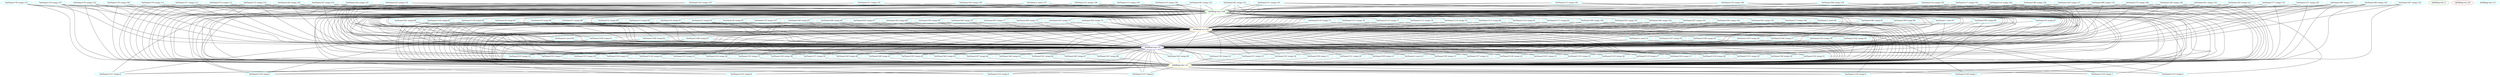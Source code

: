 graph {
"VarName('t129',temp)"[color=cyan,label="VarName('t129',temp).0"]
"VarName('t128',temp)"[color=cyan,label="VarName('t128',temp).1"]
"VarName('t125',temp)"[color=cyan,label="VarName('t125',temp).2"]
"VarName('t124',temp)"[color=cyan,label="VarName('t124',temp).3"]
"VarName('t127',temp)"[color=cyan,label="VarName('t127',temp).4"]
"ASMReg('edi')"[color=forestgreen,label="ASMReg('edi').5"]
"VarName('t121',temp)"[color=cyan,label="VarName('t121',temp).6"]
"VarName('t120',temp)"[color=cyan,label="VarName('t120',temp).7"]
"VarName('t123',temp)"[color=cyan,label="VarName('t123',temp).8"]
"VarName('t122',temp)"[color=cyan,label="VarName('t122',temp).9"]
"ASMReg('edx')"[color=yellow,label="ASMReg('edx').10"]
"VarName('t58',temp)"[color=cyan,label="VarName('t58',temp).11"]
"VarName('t59',temp)"[color=cyan,label="VarName('t59',temp).12"]
"VarName('t56',temp)"[color=cyan,label="VarName('t56',temp).13"]
"VarName('t57',temp)"[color=cyan,label="VarName('t57',temp).14"]
"VarName('t54',temp)"[color=cyan,label="VarName('t54',temp).15"]
"VarName('t55',temp)"[color=cyan,label="VarName('t55',temp).16"]
"VarName('t52',temp)"[color=cyan,label="VarName('t52',temp).17"]
"VarName('t53',temp)"[color=cyan,label="VarName('t53',temp).18"]
"VarName('t50',temp)"[color=cyan,label="VarName('t50',temp).19"]
"VarName('t51',temp)"[color=cyan,label="VarName('t51',temp).20"]
"VarName('a',user)"[color=cyan,label="VarName('a',user).21"]
"VarName('t126',temp)"[color=cyan,label="VarName('t126',temp).22"]
"VarName('t101',temp)"[color=cyan,label="VarName('t101',temp).23"]
"VarName('t134',temp)"[color=cyan,label="VarName('t134',temp).24"]
"VarName('t135',temp)"[color=cyan,label="VarName('t135',temp).25"]
"VarName('t132',temp)"[color=cyan,label="VarName('t132',temp).26"]
"VarName('t133',temp)"[color=cyan,label="VarName('t133',temp).27"]
"VarName('t130',temp)"[color=cyan,label="VarName('t130',temp).28"]
"VarName('t131',temp)"[color=cyan,label="VarName('t131',temp).29"]
"VarName('t38',temp)"[color=cyan,label="VarName('t38',temp).30"]
"VarName('t39',temp)"[color=cyan,label="VarName('t39',temp).31"]
"VarName('t30',temp)"[color=cyan,label="VarName('t30',temp).32"]
"VarName('t31',temp)"[color=cyan,label="VarName('t31',temp).33"]
"VarName('t32',temp)"[color=cyan,label="VarName('t32',temp).34"]
"VarName('t33',temp)"[color=cyan,label="VarName('t33',temp).35"]
"VarName('t34',temp)"[color=cyan,label="VarName('t34',temp).36"]
"VarName('t35',temp)"[color=cyan,label="VarName('t35',temp).37"]
"VarName('t36',temp)"[color=cyan,label="VarName('t36',temp).38"]
"VarName('t37',temp)"[color=cyan,label="VarName('t37',temp).39"]
"VarName('t49',temp)"[color=cyan,label="VarName('t49',temp).40"]
"VarName('t48',temp)"[color=cyan,label="VarName('t48',temp).41"]
"VarName('t45',temp)"[color=cyan,label="VarName('t45',temp).42"]
"VarName('t44',temp)"[color=cyan,label="VarName('t44',temp).43"]
"VarName('t47',temp)"[color=cyan,label="VarName('t47',temp).44"]
"VarName('t46',temp)"[color=cyan,label="VarName('t46',temp).45"]
"VarName('t41',temp)"[color=cyan,label="VarName('t41',temp).46"]
"VarName('t40',temp)"[color=cyan,label="VarName('t40',temp).47"]
"VarName('t43',temp)"[color=cyan,label="VarName('t43',temp).48"]
"VarName('t42',temp)"[color=cyan,label="VarName('t42',temp).49"]
"ASMReg('esi')"[color=brown,label="ASMReg('esi').50"]
"ASMReg('ebx')"[color=cyan,label="ASMReg('ebx').51"]
"ASMReg('esp')"[color=blue,label="ASMReg('esp').52"]
"VarName('z',user)"[color=cyan,label="VarName('z',user).53"]
"VarName('t107',temp)"[color=cyan,label="VarName('t107',temp).54"]
"VarName('t106',temp)"[color=cyan,label="VarName('t106',temp).55"]
"VarName('t105',temp)"[color=cyan,label="VarName('t105',temp).56"]
"VarName('t104',temp)"[color=cyan,label="VarName('t104',temp).57"]
"VarName('t103',temp)"[color=cyan,label="VarName('t103',temp).58"]
"VarName('t102',temp)"[color=cyan,label="VarName('t102',temp).59"]
"VarName('b',user)"[color=cyan,label="VarName('b',user).60"]
"VarName('t100',temp)"[color=cyan,label="VarName('t100',temp).61"]
"VarName('t109',temp)"[color=cyan,label="VarName('t109',temp).62"]
"VarName('t108',temp)"[color=cyan,label="VarName('t108',temp).63"]
"ASMReg('ecx')"[color=orange,label="ASMReg('ecx').64"]
"VarName('t69',temp)"[color=cyan,label="VarName('t69',temp).65"]
"VarName('t68',temp)"[color=cyan,label="VarName('t68',temp).66"]
"VarName('t63',temp)"[color=cyan,label="VarName('t63',temp).67"]
"VarName('t62',temp)"[color=cyan,label="VarName('t62',temp).68"]
"VarName('t61',temp)"[color=cyan,label="VarName('t61',temp).69"]
"VarName('t60',temp)"[color=cyan,label="VarName('t60',temp).70"]
"VarName('t67',temp)"[color=cyan,label="VarName('t67',temp).71"]
"VarName('t66',temp)"[color=cyan,label="VarName('t66',temp).72"]
"VarName('t65',temp)"[color=cyan,label="VarName('t65',temp).73"]
"VarName('t64',temp)"[color=cyan,label="VarName('t64',temp).74"]
"VarName('t110',temp)"[color=cyan,label="VarName('t110',temp).75"]
"VarName('t111',temp)"[color=cyan,label="VarName('t111',temp).76"]
"VarName('t112',temp)"[color=cyan,label="VarName('t112',temp).77"]
"VarName('t113',temp)"[color=cyan,label="VarName('t113',temp).78"]
"VarName('t114',temp)"[color=cyan,label="VarName('t114',temp).79"]
"VarName('t115',temp)"[color=cyan,label="VarName('t115',temp).80"]
"VarName('t116',temp)"[color=cyan,label="VarName('t116',temp).81"]
"VarName('t117',temp)"[color=cyan,label="VarName('t117',temp).82"]
"VarName('t118',temp)"[color=cyan,label="VarName('t118',temp).83"]
"VarName('t119',temp)"[color=cyan,label="VarName('t119',temp).84"]
"VarName('t8',temp)"[color=cyan,label="VarName('t8',temp).85"]
"VarName('t9',temp)"[color=cyan,label="VarName('t9',temp).86"]
"VarName('t0',temp)"[color=cyan,label="VarName('t0',temp).87"]
"VarName('t1',temp)"[color=cyan,label="VarName('t1',temp).88"]
"VarName('t2',temp)"[color=cyan,label="VarName('t2',temp).89"]
"VarName('t3',temp)"[color=cyan,label="VarName('t3',temp).90"]
"VarName('t4',temp)"[color=cyan,label="VarName('t4',temp).91"]
"VarName('t5',temp)"[color=cyan,label="VarName('t5',temp).92"]
"VarName('t6',temp)"[color=cyan,label="VarName('t6',temp).93"]
"VarName('y',user)"[color=cyan,label="VarName('y',user).94"]
"VarName('t98',temp)"[color=cyan,label="VarName('t98',temp).95"]
"VarName('t99',temp)"[color=cyan,label="VarName('t99',temp).96"]
"VarName('c',user)"[color=cyan,label="VarName('c',user).97"]
"VarName('t92',temp)"[color=cyan,label="VarName('t92',temp).98"]
"VarName('t93',temp)"[color=cyan,label="VarName('t93',temp).99"]
"VarName('t90',temp)"[color=cyan,label="VarName('t90',temp).100"]
"VarName('t91',temp)"[color=cyan,label="VarName('t91',temp).101"]
"VarName('t96',temp)"[color=cyan,label="VarName('t96',temp).102"]
"VarName('t97',temp)"[color=cyan,label="VarName('t97',temp).103"]
"VarName('t94',temp)"[color=cyan,label="VarName('t94',temp).104"]
"VarName('t95',temp)"[color=cyan,label="VarName('t95',temp).105"]
"VarName('t7',temp)"[color=cyan,label="VarName('t7',temp).106"]
"VarName('t74',temp)"[color=cyan,label="VarName('t74',temp).107"]
"ASMReg('eax')"[color=green,label="ASMReg('eax').108"]
"VarName('t76',temp)"[color=cyan,label="VarName('t76',temp).109"]
"VarName('t77',temp)"[color=cyan,label="VarName('t77',temp).110"]
"VarName('t70',temp)"[color=cyan,label="VarName('t70',temp).111"]
"VarName('t71',temp)"[color=cyan,label="VarName('t71',temp).112"]
"VarName('t72',temp)"[color=cyan,label="VarName('t72',temp).113"]
"VarName('t73',temp)"[color=cyan,label="VarName('t73',temp).114"]
"VarName('t78',temp)"[color=cyan,label="VarName('t78',temp).115"]
"VarName('t79',temp)"[color=cyan,label="VarName('t79',temp).116"]
"VarName('t89',temp)"[color=cyan,label="VarName('t89',temp).117"]
"VarName('t88',temp)"[color=cyan,label="VarName('t88',temp).118"]
"VarName('t81',temp)"[color=cyan,label="VarName('t81',temp).119"]
"VarName('t80',temp)"[color=cyan,label="VarName('t80',temp).120"]
"VarName('t83',temp)"[color=cyan,label="VarName('t83',temp).121"]
"VarName('t82',temp)"[color=cyan,label="VarName('t82',temp).122"]
"VarName('t85',temp)"[color=cyan,label="VarName('t85',temp).123"]
"VarName('t84',temp)"[color=cyan,label="VarName('t84',temp).124"]
"VarName('t87',temp)"[color=cyan,label="VarName('t87',temp).125"]
"VarName('t86',temp)"[color=cyan,label="VarName('t86',temp).126"]
"VarName('t29',temp)"[color=cyan,label="VarName('t29',temp).127"]
"VarName('t28',temp)"[color=cyan,label="VarName('t28',temp).128"]
"VarName('t27',temp)"[color=cyan,label="VarName('t27',temp).129"]
"VarName('t26',temp)"[color=cyan,label="VarName('t26',temp).130"]
"VarName('t25',temp)"[color=cyan,label="VarName('t25',temp).131"]
"VarName('t24',temp)"[color=cyan,label="VarName('t24',temp).132"]
"VarName('t23',temp)"[color=cyan,label="VarName('t23',temp).133"]
"VarName('t22',temp)"[color=cyan,label="VarName('t22',temp).134"]
"VarName('t21',temp)"[color=cyan,label="VarName('t21',temp).135"]
"VarName('t20',temp)"[color=cyan,label="VarName('t20',temp).136"]
"VarName('x',user)"[color=cyan,label="VarName('x',user).137"]
"VarName('t12',temp)"[color=cyan,label="VarName('t12',temp).138"]
"VarName('t13',temp)"[color=cyan,label="VarName('t13',temp).139"]
"VarName('t10',temp)"[color=cyan,label="VarName('t10',temp).140"]
"VarName('t11',temp)"[color=cyan,label="VarName('t11',temp).141"]
"VarName('t16',temp)"[color=cyan,label="VarName('t16',temp).142"]
"VarName('t17',temp)"[color=cyan,label="VarName('t17',temp).143"]
"VarName('t14',temp)"[color=cyan,label="VarName('t14',temp).144"]
"VarName('t15',temp)"[color=cyan,label="VarName('t15',temp).145"]
"VarName('t18',temp)"[color=cyan,label="VarName('t18',temp).146"]
"VarName('t19',temp)"[color=cyan,label="VarName('t19',temp).147"]
"VarName('t75',temp)"[color=cyan,label="VarName('t75',temp).148"]

"VarName('t13',temp)" -- "ASMReg('esp')"
"VarName('t89',temp)" -- "ASMReg('ecx')"
"VarName('t18',temp)" -- "ASMReg('edx')"
"ASMReg('eax')" -- "VarName('t100',temp)"
"ASMReg('esp')" -- "VarName('t30',temp)"
"ASMReg('ecx')" -- "VarName('t122',temp)"
"ASMReg('ecx')" -- "VarName('t133',temp)"
"VarName('t74',temp)" -- "ASMReg('edx')"
"VarName('t63',temp)" -- "ASMReg('esp')"
"VarName('t78',temp)" -- "ASMReg('edx')"
"VarName('t106',temp)" -- "ASMReg('edx')"
"VarName('t68',temp)" -- "ASMReg('esp')"
"ASMReg('eax')" -- "VarName('t38',temp)"
"ASMReg('eax')" -- "VarName('t65',temp)"
"VarName('c',user)" -- "ASMReg('esp')"
"VarName('t15',temp)" -- "ASMReg('ecx')"
"VarName('t26',temp)" -- "ASMReg('edx')"
"ASMReg('eax')" -- "VarName('t56',temp)"
"VarName('t108',temp)" -- "ASMReg('esp')"
"ASMReg('eax')" -- "VarName('t47',temp)"
"VarName('t132',temp)" -- "ASMReg('edx')"
"VarName('t111',temp)" -- "ASMReg('esp')"
"VarName('z',user)" -- "ASMReg('esp')"
"ASMReg('eax')" -- "VarName('t111',temp)"
"VarName('t46',temp)" -- "ASMReg('edx')"
"VarName('t50',temp)" -- "ASMReg('edx')"
"VarName('t87',temp)" -- "ASMReg('ecx')"
"ASMReg('eax')" -- "VarName('t121',temp)"
"VarName('t54',temp)" -- "ASMReg('edx')"
"VarName('t13',temp)" -- "ASMReg('edx')"
"VarName('t96',temp)" -- "ASMReg('edx')"
"VarName('t115',temp)" -- "ASMReg('esp')"
"ASMReg('eax')" -- "VarName('t130',temp)"
"ASMReg('edx')" -- "VarName('t121',temp)"
"VarName('t99',temp)" -- "ASMReg('ecx')"
"ASMReg('esp')" -- "VarName('t43',temp)"
"ASMReg('ecx')" -- "VarName('t35',temp)"
"ASMReg('ecx')" -- "VarName('t56',temp)"
"VarName('t28',temp)" -- "ASMReg('ecx')"
"VarName('t27',temp)" -- "ASMReg('esp')"
"ASMReg('esp')" -- "VarName('t52',temp)"
"ASMReg('ecx')" -- "VarName('t43',temp)"
"ASMReg('esp')" -- "ASMReg('esp')"
"VarName('t76',temp)" -- "ASMReg('eax')"
"VarName('t27',temp)" -- "ASMReg('edx')"
"VarName('t10',temp)" -- "ASMReg('ecx')"
"VarName('t4',temp)" -- "ASMReg('ecx')"
"VarName('t5',temp)" -- "ASMReg('esp')"
"VarName('t14',temp)" -- "ASMReg('eax')"
"VarName('t63',temp)" -- "ASMReg('ecx')"
"VarName('t14',temp)" -- "ASMReg('ecx')"
"ASMReg('esp')" -- "VarName('t39',temp)"
"VarName('t111',temp)" -- "ASMReg('edx')"
"VarName('t34',temp)" -- "ASMReg('edx')"
"VarName('t17',temp)" -- "ASMReg('esp')"
"ASMReg('ecx')" -- "VarName('t134',temp)"
"VarName('t11',temp)" -- "ASMReg('ecx')"
"ASMReg('eax')" -- "VarName('t99',temp)"
"ASMReg('eax')" -- "VarName('t67',temp)"
"VarName('t97',temp)" -- "ASMReg('ecx')"
"VarName('t74',temp)" -- "ASMReg('ecx')"
"VarName('t71',temp)" -- "ASMReg('eax')"
"VarName('t17',temp)" -- "ASMReg('ecx')"
"VarName('t22',temp)" -- "ASMReg('ecx')"
"ASMReg('eax')" -- "VarName('t36',temp)"
"VarName('t118',temp)" -- "ASMReg('edx')"
"ASMReg('ecx')" -- "VarName('t106',temp)"
"VarName('t112',temp)" -- "ASMReg('esp')"
"VarName('t70',temp)" -- "ASMReg('esp')"
"VarName('t43',temp)" -- "ASMReg('edx')"
"VarName('t74',temp)" -- "ASMReg('esp')"
"VarName('t13',temp)" -- "ASMReg('ecx')"
"VarName('t47',temp)" -- "ASMReg('edx')"
"VarName('t85',temp)" -- "ASMReg('edx')"
"ASMReg('ecx')" -- "VarName('a',user)"
"VarName('t56',temp)" -- "ASMReg('edx')"
"ASMReg('esp')" -- "VarName('t124',temp)"
"VarName('t2',temp)" -- "ASMReg('ecx')"
"ASMReg('eax')" -- "VarName('t128',temp)"
"VarName('t21',temp)" -- "ASMReg('edx')"
"VarName('t82',temp)" -- "ASMReg('eax')"
"ASMReg('esp')" -- "ASMReg('edx')"
"ASMReg('eax')" -- "VarName('t127',temp)"
"VarName('t11',temp)" -- "ASMReg('esp')"
"ASMReg('ecx')" -- "VarName('z',user)"
"ASMReg('ecx')" -- "VarName('t108',temp)"
"ASMReg('eax')" -- "VarName('t0',temp)"
"ASMReg('ecx')" -- "VarName('t32',temp)"
"VarName('t76',temp)" -- "ASMReg('esp')"
"VarName('t25',temp)" -- "ASMReg('esp')"
"VarName('t87',temp)" -- "ASMReg('eax')"
"VarName('t14',temp)" -- "ASMReg('esp')"
"VarName('t28',temp)" -- "ASMReg('edx')"
"ASMReg('eax')" -- "VarName('t117',temp)"
"ASMReg('eax')" -- "VarName('t5',temp)"
"VarName('t96',temp)" -- "ASMReg('esp')"
"ASMReg('esp')" -- "VarName('t31',temp)"
"VarName('t110',temp)" -- "ASMReg('esp')"
"ASMReg('eax')" -- "VarName('t44',temp)"
"VarName('t18',temp)" -- "ASMReg('ecx')"
"VarName('t109',temp)" -- "ASMReg('edx')"
"VarName('t95',temp)" -- "ASMReg('esp')"
"VarName('t81',temp)" -- "ASMReg('eax')"
"ASMReg('esp')" -- "VarName('t33',temp)"
"ASMReg('ecx')" -- "VarName('t123',temp)"
"ASMReg('eax')" -- "VarName('t64',temp)"
"VarName('t98',temp)" -- "ASMReg('edx')"
"ASMReg('ecx')" -- "VarName('t132',temp)"
"VarName('t15',temp)" -- "ASMReg('eax')"
"ASMReg('eax')" -- "VarName('t93',temp)"
"VarName('t100',temp)" -- "ASMReg('edx')"
"VarName('t60',temp)" -- "ASMReg('ecx')"
"VarName('t75',temp)" -- "ASMReg('edx')"
"ASMReg('eax')" -- "VarName('t66',temp)"
"ASMReg('ecx')" -- "VarName('t109',temp)"
"VarName('t9',temp)" -- "ASMReg('ecx')"
"VarName('t45',temp)" -- "ASMReg('edx')"
"ASMReg('eax')" -- "VarName('t49',temp)"
"ASMReg('eax')" -- "VarName('t51',temp)"
"ASMReg('esp')" -- "VarName('a',user)"
"VarName('t20',temp)" -- "ASMReg('esp')"
"ASMReg('eax')" -- "VarName('t48',temp)"
"ASMReg('esp')" -- "VarName('t133',temp)"
"VarName('t133',temp)" -- "ASMReg('edx')"
"VarName('t90',temp)" -- "ASMReg('ecx')"
"VarName('t126',temp)" -- "ASMReg('edx')"
"ASMReg('eax')" -- "VarName('t113',temp)"
"VarName('t15',temp)" -- "ASMReg('edx')"
"VarName('t82',temp)" -- "ASMReg('ecx')"
"ASMReg('eax')" -- "VarName('t133',temp)"
"ASMReg('edx')" -- "VarName('t120',temp)"
"VarName('t97',temp)" -- "ASMReg('edx')"
"ASMReg('esp')" -- "VarName('t44',temp)"
"ASMReg('ecx')" -- "VarName('t34',temp)"
"ASMReg('ecx')" -- "VarName('t55',temp)"
"ASMReg('eax')" -- "VarName('t104',temp)"
"VarName('t8',temp)" -- "ASMReg('edx')"
"ASMReg('ecx')" -- "VarName('t44',temp)"
"VarName('t70',temp)" -- "ASMReg('ecx')"
"VarName('t4',temp)" -- "ASMReg('edx')"
"VarName('t84',temp)" -- "ASMReg('ecx')"
"ASMReg('eax')" -- "VarName('t3',temp)"
"VarName('t114',temp)" -- "ASMReg('esp')"
"VarName('t73',temp)" -- "ASMReg('esp')"
"VarName('t16',temp)" -- "ASMReg('esp')"
"ASMReg('esp')" -- "VarName('t38',temp)"
"VarName('t64',temp)" -- "ASMReg('edx')"
"VarName('t117',temp)" -- "ASMReg('edx')"
"VarName('t90',temp)" -- "ASMReg('esp')"
"ASMReg('esp')" -- "VarName('t35',temp)"
"VarName('t35',temp)" -- "ASMReg('edx')"
"VarName('t92',temp)" -- "ASMReg('ecx')"
"ASMReg('eax')" -- "VarName('t98',temp)"
"VarName('t97',temp)" -- "ASMReg('esp')"
"VarName('t59',temp)" -- "ASMReg('edx')"
"VarName('t113',temp)" -- "ASMReg('ecx')"
"ASMReg('eax')" -- "VarName('t35',temp)"
"ASMReg('eax')" -- "VarName('t60',temp)"
"ASMReg('ecx')" -- "VarName('t107',temp)"
"VarName('t23',temp)" -- "ASMReg('ecx')"
"VarName('t20',temp)" -- "ASMReg('eax')"
"VarName('t119',temp)" -- "ASMReg('edx')"
"VarName('t135',temp)" -- "ASMReg('edx')"
"VarName('t38',temp)" -- "ASMReg('edx')"
"ASMReg('esp')" -- "VarName('t134',temp)"
"ASMReg('esp')" -- "VarName('t101',temp)"
"VarName('t24',temp)" -- "ASMReg('ecx')"
"VarName('t84',temp)" -- "ASMReg('edx')"
"VarName('t86',temp)" -- "ASMReg('ecx')"
"ASMReg('eax')" -- "VarName('t129',temp)"
"VarName('t73',temp)" -- "ASMReg('ecx')"
"VarName('t57',temp)" -- "ASMReg('edx')"
"VarName('t60',temp)" -- "ASMReg('esp')"
"ASMReg('ecx')" -- "VarName('t127',temp)"
"VarName('t23',temp)" -- "ASMReg('eax')"
"ASMReg('eax')" -- "VarName('t124',temp)"
"VarName('t92',temp)" -- "ASMReg('esp')"
"VarName('t75',temp)" -- "ASMReg('esp')"
"VarName('t10',temp)" -- "ASMReg('eax')"
"VarName('b',user)" -- "ASMReg('edx')"
"VarName('t64',temp)" -- "ASMReg('ecx')"
"ASMReg('eax')" -- "VarName('t103',temp)"
"VarName('t91',temp)" -- "ASMReg('esp')"
"ASMReg('ecx')" -- "VarName('t53',temp)"
"ASMReg('eax')" -- "VarName('t116',temp)"
"VarName('t89',temp)" -- "ASMReg('edx')"
"VarName('t8',temp)" -- "ASMReg('ecx')"
"VarName('t1',temp)" -- "ASMReg('esp')"
"VarName('t29',temp)" -- "ASMReg('eax')"
"VarName('t12',temp)" -- "ASMReg('esp')"
"VarName('t62',temp)" -- "ASMReg('edx')"
"VarName('t33',temp)" -- "ASMReg('edx')"
"VarName('t84',temp)" -- "ASMReg('esp')"
"VarName('c',user)" -- "ASMReg('edx')"
"ASMReg('esp')" -- "VarName('t32',temp)"
"ASMReg('ecx')" -- "VarName('t124',temp)"
"VarName('x',user)" -- "ASMReg('esp')"
"VarName('t11',temp)" -- "ASMReg('eax')"
"ASMReg('ecx')" -- "VarName('t131',temp)"
"VarName('t75',temp)" -- "ASMReg('ecx')"
"ASMReg('eax')" -- "VarName('t4',temp)"
"VarName('t83',temp)" -- "ASMReg('esp')"
"ASMReg('eax')" -- "VarName('t92',temp)"
"VarName('t130',temp)" -- "ASMReg('edx')"
"VarName('t29',temp)" -- "ASMReg('esp')"
"VarName('t73',temp)" -- "ASMReg('edx')"
"VarName('t134',temp)" -- "ASMReg('edx')"
"VarName('t112',temp)" -- "ASMReg('ecx')"
"ASMReg('eax')" -- "VarName('t33',temp)"
"VarName('t21',temp)" -- "ASMReg('esp')"
"VarName('t107',temp)" -- "ASMReg('esp')"
"ASMReg('esp')" -- "VarName('t51',temp)"
"VarName('t44',temp)" -- "ASMReg('edx')"
"VarName('t16',temp)" -- "ASMReg('edx')"
"VarName('t82',temp)" -- "ASMReg('edx')"
"VarName('t6',temp)" -- "ASMReg('ecx')"
"VarName('t76',temp)" -- "ASMReg('edx')"
"VarName('t90',temp)" -- "ASMReg('edx')"
"ASMReg('esp')" -- "VarName('t132',temp)"
"VarName('t116',temp)" -- "ASMReg('ecx')"
"ASMReg('eax')" -- "VarName('t102',temp)"
"VarName('t20',temp)" -- "ASMReg('ecx')"
"VarName('t63',temp)" -- "ASMReg('edx')"
"VarName('t82',temp)" -- "ASMReg('esp')"
"ASMReg('eax')" -- "VarName('t132',temp)"
"ASMReg('edx')" -- "VarName('t127',temp)"
"ASMReg('eax')" -- "VarName('t69',temp)"
"VarName('t78',temp)" -- "ASMReg('esp')"
"VarName('t87',temp)" -- "ASMReg('esp')"
"ASMReg('ecx')" -- "VarName('t37',temp)"
"ASMReg('ecx')" -- "VarName('t54',temp)"
"ASMReg('eax')" -- "VarName('t105',temp)"
"VarName('t114',temp)" -- "ASMReg('edx')"
"ASMReg('esp')" -- "VarName('t50',temp)"
"ASMReg('ecx')" -- "VarName('t45',temp)"
"ASMReg('ecx')" -- "VarName('t59',temp)"
"VarName('t110',temp)" -- "ASMReg('ecx')"
"VarName('t32',temp)" -- "ASMReg('edx')"
"VarName('t9',temp)" -- "ASMReg('edx')"
"ASMReg('ecx')" -- "VarName('t48',temp)"
"VarName('t5',temp)" -- "ASMReg('edx')"
"VarName('t102',temp)" -- "ASMReg('edx')"
"VarName('t93',temp)" -- "ASMReg('esp')"
"VarName('t103',temp)" -- "ASMReg('esp')"
"ASMReg('esp')" -- "VarName('t34',temp)"
"VarName('t65',temp)" -- "ASMReg('ecx')"
"VarName('t88',temp)" -- "ASMReg('ecx')"
"VarName('t100',temp)" -- "ASMReg('esp')"
"ASMReg('eax')" -- "VarName('t34',temp)"
"ASMReg('eax')" -- "VarName('t59',temp)"
"ASMReg('eax')" -- "VarName('t61',temp)"
"ASMReg('ecx')" -- "VarName('t104',temp)"
"VarName('y',user)" -- "ASMReg('edx')"
"VarName('t92',temp)" -- "ASMReg('edx')"
"VarName('t98',temp)" -- "ASMReg('esp')"
"VarName('t2',temp)" -- "ASMReg('esp')"
"VarName('t21',temp)" -- "ASMReg('eax')"
"VarName('t66',temp)" -- "ASMReg('esp')"
"VarName('t28',temp)" -- "ASMReg('eax')"
"VarName('t39',temp)" -- "ASMReg('edx')"
"ASMReg('esp')" -- "VarName('t126',temp)"
"ASMReg('eax')" -- "VarName('t91',temp)"
"VarName('t51',temp)" -- "ASMReg('edx')"
"VarName('t89',temp)" -- "ASMReg('eax')"
"VarName('t12',temp)" -- "ASMReg('eax')"
"ASMReg('eax')" -- "VarName('t125',temp)"
"ASMReg('ecx')" -- "VarName('t130',temp)"
"VarName('t76',temp)" -- "ASMReg('ecx')"
"ASMReg('eax')" -- "VarName('t134',temp)"
"VarName('t70',temp)" -- "ASMReg('eax')"
"ASMReg('esp')" -- "VarName('t59',temp)"
"ASMReg('ecx')" -- "VarName('t39',temp)"
"ASMReg('ecx')" -- "VarName('t52',temp)"
"VarName('t49',temp)" -- "ASMReg('edx')"
"VarName('t3',temp)" -- "ASMReg('edx')"
"VarName('t88',temp)" -- "ASMReg('edx')"
"VarName('t85',temp)" -- "ASMReg('esp')"
"VarName('t117',temp)" -- "ASMReg('esp')"
"VarName('t27',temp)" -- "ASMReg('ecx')"
"VarName('t61',temp)" -- "ASMReg('ecx')"
"VarName('t70',temp)" -- "ASMReg('edx')"
"ASMReg('ecx')" -- "VarName('t125',temp)"
"VarName('t69',temp)" -- "ASMReg('ecx')"
"VarName('t4',temp)" -- "ASMReg('esp')"
"VarName('t83',temp)" -- "ASMReg('edx')"
"VarName('t81',temp)" -- "ASMReg('edx')"
"ASMReg('eax')" -- "VarName('t95',temp)"
"ASMReg('eax')" -- "VarName('t68',temp)"
"ASMReg('eax')" -- "VarName('b',user)"
"ASMReg('eax')" -- "VarName('t32',temp)"
"ASMReg('eax')" -- "VarName('t53',temp)"
"ASMReg('ecx')" -- "VarName('t102',temp)"
"VarName('t80',temp)" -- "ASMReg('eax')"
"ASMReg('eax')" -- "VarName('t8',temp)"
"VarName('t42',temp)" -- "ASMReg('edx')"
"ASMReg('eax')" -- "VarName('t42',temp)"
"VarName('t79',temp)" -- "ASMReg('ecx')"
"VarName('t17',temp)" -- "ASMReg('edx')"
"ASMReg('esp')" -- "VarName('t131',temp)"
"VarName('t77',temp)" -- "ASMReg('esp')"
"ASMReg('esp')" -- "VarName('t120',temp)"
"VarName('t93',temp)" -- "ASMReg('ecx')"
"VarName('t20',temp)" -- "ASMReg('edx')"
"VarName('t86',temp)" -- "ASMReg('eax')"
"VarName('t18',temp)" -- "ASMReg('esp')"
"VarName('t6',temp)" -- "ASMReg('edx')"
"VarName('t72',temp)" -- "ASMReg('esp')"
"ASMReg('esp')" -- "VarName('t125',temp)"
"VarName('t2',temp)" -- "ASMReg('edx')"
"ASMReg('esp')" -- "VarName('t46',temp)"
"ASMReg('ecx')" -- "VarName('t36',temp)"
"VarName('t16',temp)" -- "ASMReg('eax')"
"ASMReg('eax')" -- "VarName('t106',temp)"
"ASMReg('esp')" -- "VarName('t57',temp)"
"ASMReg('ecx')" -- "VarName('t46',temp)"
"ASMReg('ecx')" -- "VarName('t58',temp)"
"VarName('t94',temp)" -- "ASMReg('edx')"
"VarName('t115',temp)" -- "ASMReg('edx')"
"ASMReg('eax')" -- "VarName('t1',temp)"
"VarName('t73',temp)" -- "ASMReg('eax')"
"ASMReg('ecx')" -- "VarName('t49',temp)"
"VarName('t104',temp)" -- "ASMReg('esp')"
"VarName('t104',temp)" -- "ASMReg('edx')"
"VarName('t67',temp)" -- "ASMReg('ecx')"
"VarName('t108',temp)" -- "ASMReg('edx')"
"VarName('t18',temp)" -- "ASMReg('eax')"
"VarName('y',user)" -- "ASMReg('esp')"
"ASMReg('esp')" -- "VarName('t37',temp)"
"ASMReg('eax')" -- "VarName('t50',temp)"
"VarName('t68',temp)" -- "ASMReg('edx')"
"VarName('t94',temp)" -- "ASMReg('esp')"
"VarName('t118',temp)" -- "ASMReg('ecx')"
"VarName('t36',temp)" -- "ASMReg('edx')"
"ASMReg('eax')" -- "VarName('t58',temp)"
"ASMReg('eax')" -- "VarName('t62',temp)"
"ASMReg('ecx')" -- "VarName('t105',temp)"
"VarName('t84',temp)" -- "ASMReg('eax')"
"VarName('t11',temp)" -- "ASMReg('edx')"
"ASMReg('eax')" -- "VarName('t55',temp)"
"VarName('t6',temp)" -- "ASMReg('esp')"
"VarName('t85',temp)" -- "ASMReg('ecx')"
"VarName('t81',temp)" -- "ASMReg('ecx')"
"VarName('t93',temp)" -- "ASMReg('edx')"
"VarName('t24',temp)" -- "ASMReg('eax')"
"ASMReg('esp')" -- "VarName('t127',temp)"
"VarName('t9',temp)" -- "ASMReg('esp')"
"VarName('y',user)" -- "ASMReg('ecx')"
"VarName('t0',temp)" -- "ASMReg('edx')"
"ASMReg('eax')" -- "VarName('t122',temp)"
"VarName('t10',temp)" -- "ASMReg('esp')"
"ASMReg('eax')" -- "ASMReg('ecx')"
"VarName('t87',temp)" -- "ASMReg('edx')"
"VarName('a',user)" -- "ASMReg('edx')"
"VarName('t81',temp)" -- "ASMReg('esp')"
"VarName('t86',temp)" -- "ASMReg('edx')"
"VarName('t113',temp)" -- "ASMReg('edx')"
"ASMReg('esp')" -- "VarName('t40',temp)"
"ASMReg('ecx')" -- "VarName('t38',temp)"
"ASMReg('ecx')" -- "VarName('t51',temp)"
"ASMReg('eax')" -- "VarName('t114',temp)"
"ASMReg('eax')" -- "VarName('t108',temp)"
"VarName('t31',temp)" -- "ASMReg('edx')"
"VarName('t94',temp)" -- "ASMReg('ecx')"
"ASMReg('ecx')" -- "VarName('t40',temp)"
"VarName('t48',temp)" -- "ASMReg('edx')"
"ASMReg('eax')" -- "VarName('t119',temp)"
"VarName('t113',temp)" -- "ASMReg('esp')"
"ASMReg('esp')" -- "VarName('t58',temp)"
"VarName('t69',temp)" -- "ASMReg('edx')"
"VarName('t3',temp)" -- "ASMReg('esp')"
"VarName('t71',temp)" -- "ASMReg('edx')"
"VarName('t88',temp)" -- "ASMReg('esp')"
"ASMReg('ecx')" -- "VarName('t129',temp)"
"VarName('t65',temp)" -- "ASMReg('esp')"
"ASMReg('eax')" -- "VarName('t94',temp)"
"VarName('t80',temp)" -- "ASMReg('edx')"
"ASMReg('eax')" -- "VarName('t31',temp)"
"ASMReg('eax')" -- "VarName('t52',temp)"
"ASMReg('ecx')" -- "VarName('t103',temp)"
"VarName('t23',temp)" -- "ASMReg('edx')"
"VarName('t111',temp)" -- "ASMReg('ecx')"
"ASMReg('eax')" -- "VarName('t43',temp)"
"ASMReg('esp')" -- "VarName('t130',temp)"
"ASMReg('esp')" -- "VarName('t121',temp)"
"VarName('t99',temp)" -- "ASMReg('esp')"
"VarName('t106',temp)" -- "ASMReg('esp')"
"VarName('t0',temp)" -- "ASMReg('ecx')"
"VarName('t88',temp)" -- "ASMReg('eax')"
"ASMReg('edx')" -- "VarName('t125',temp)"
"VarName('t7',temp)" -- "ASMReg('esp')"
"ASMReg('esp')" -- "VarName('t47',temp)"
"ASMReg('ecx')" -- "VarName('t31',temp)"
"ASMReg('eax')" -- "ASMReg('edx')"
"VarName('t116',temp)" -- "ASMReg('esp')"
"ASMReg('eax')" -- "VarName('t107',temp)"
"ASMReg('esp')" -- "VarName('t56',temp)"
"VarName('t71',temp)" -- "ASMReg('ecx')"
"ASMReg('ecx')" -- "VarName('t47',temp)"
"ASMReg('eax')" -- "VarName('t112',temp)"
"VarName('t78',temp)" -- "ASMReg('ecx')"
"VarName('t77',temp)" -- "ASMReg('eax')"
"VarName('t26',temp)" -- "ASMReg('ecx')"
"VarName('t27',temp)" -- "ASMReg('eax')"
"VarName('t67',temp)" -- "ASMReg('edx')"
"VarName('t77',temp)" -- "ASMReg('edx')"
"ASMReg('eax')" -- "VarName('t45',temp)"
"VarName('t98',temp)" -- "ASMReg('ecx')"
"VarName('t91',temp)" -- "ASMReg('edx')"
"VarName('t7',temp)" -- "ASMReg('ecx')"
"VarName('t30',temp)" -- "ASMReg('edx')"
"VarName('t68',temp)" -- "ASMReg('ecx')"
"ASMReg('esp')" -- "VarName('t36',temp)"
"ASMReg('ecx')" -- "VarName('t120',temp)"
"VarName('t64',temp)" -- "ASMReg('esp')"
"VarName('t83',temp)" -- "ASMReg('eax')"
"ASMReg('esp')" -- "VarName('t135',temp)"
"VarName('t80',temp)" -- "ASMReg('esp')"
"ASMReg('eax')" -- "VarName('z',user)"
"VarName('t131',temp)" -- "ASMReg('edx')"
"VarName('t19',temp)" -- "ASMReg('ecx')"
"ASMReg('eax')" -- "VarName('t63',temp)"
"VarName('t12',temp)" -- "ASMReg('ecx')"
"ASMReg('eax')" -- "VarName('t115',temp)"
"ASMReg('eax')" -- "VarName('t54',temp)"
"VarName('t119',temp)" -- "ASMReg('ecx')"
"ASMReg('ecx')" -- "VarName('b',user)"
"ASMReg('eax')" -- "ASMReg('eax')"
"VarName('x',user)" -- "ASMReg('ecx')"
"ASMReg('esp')" -- "VarName('t128',temp)"
"VarName('t25',temp)" -- "ASMReg('eax')"
"VarName('t62',temp)" -- "ASMReg('ecx')"
"ASMReg('eax')" -- "VarName('t2',temp)"
"VarName('t72',temp)" -- "ASMReg('eax')"
"ASMReg('eax')" -- "VarName('t123',temp)"
"VarName('t1',temp)" -- "ASMReg('edx')"
"ASMReg('edx')" -- "VarName('t128',temp)"
"VarName('t119',temp)" -- "ASMReg('esp')"
"ASMReg('edx')" -- "VarName('t123',temp)"
"VarName('t85',temp)" -- "ASMReg('eax')"
"ASMReg('ecx')" -- "ASMReg('esp')"
"ASMReg('ecx')" -- "VarName('t126',temp)"
"ASMReg('esp')" -- "VarName('t41',temp)"
"VarName('t52',temp)" -- "ASMReg('edx')"
"ASMReg('ecx')" -- "VarName('t50',temp)"
"VarName('t29',temp)" -- "ASMReg('edx')"
"ASMReg('eax')" -- "VarName('t109',temp)"
"ASMReg('eax')" -- "VarName('t9',temp)"
"ASMReg('ecx')" -- "VarName('t41',temp)"
"ASMReg('eax')" -- "VarName('a',user)"
"ASMReg('eax')" -- "VarName('t118',temp)"
"VarName('t19',temp)" -- "ASMReg('eax')"
"VarName('t115',temp)" -- "ASMReg('ecx')"
"VarName('t75',temp)" -- "ASMReg('eax')"
"VarName('t114',temp)" -- "ASMReg('ecx')"
"ASMReg('eax')" -- "VarName('t74',temp)"
"VarName('t89',temp)" -- "ASMReg('esp')"
"VarName('t91',temp)" -- "ASMReg('ecx')"
"VarName('t79',temp)" -- "ASMReg('eax')"
"VarName('t22',temp)" -- "ASMReg('esp')"
"VarName('t117',temp)" -- "ASMReg('ecx')"
"ASMReg('eax')" -- "ASMReg('esp')"
"ASMReg('eax')" -- "VarName('t97',temp)"
"VarName('t101',temp)" -- "ASMReg('edx')"
"VarName('t80',temp)" -- "ASMReg('ecx')"
"VarName('t105',temp)" -- "ASMReg('edx')"
"VarName('t105',temp)" -- "ASMReg('esp')"
"ASMReg('eax')" -- "VarName('t30',temp)"
"VarName('t25',temp)" -- "ASMReg('ecx')"
"VarName('b',user)" -- "ASMReg('esp')"
"ASMReg('ecx')" -- "VarName('t100',temp)"
"ASMReg('esp')" -- "VarName('t45',temp)"
"VarName('t22',temp)" -- "ASMReg('edx')"
"ASMReg('eax')" -- "VarName('c',user)"
"VarName('t17',temp)" -- "ASMReg('eax')"
"ASMReg('esp')" -- "VarName('t122',temp)"
"VarName('t77',temp)" -- "ASMReg('ecx')"
"VarName('t41',temp)" -- "ASMReg('edx')"
"VarName('t16',temp)" -- "ASMReg('ecx')"
"VarName('t14',temp)" -- "ASMReg('edx')"
"ASMReg('edx')" -- "VarName('t124',temp)"
"VarName('t10',temp)" -- "ASMReg('edx')"
"ASMReg('esp')" -- "VarName('t48',temp)"
"ASMReg('ecx')" -- "VarName('t30',temp)"
"ASMReg('edx')" -- "VarName('t129',temp)"
"ASMReg('eax')" -- "VarName('t40',temp)"
"ASMReg('esp')" -- "VarName('t55',temp)"
"VarName('t29',temp)" -- "ASMReg('ecx')"
"VarName('t95',temp)" -- "ASMReg('ecx')"
"ASMReg('eax')" -- "VarName('t7',temp)"
"VarName('t83',temp)" -- "ASMReg('ecx')"
"VarName('t5',temp)" -- "ASMReg('ecx')"
"VarName('t78',temp)" -- "ASMReg('eax')"
"VarName('t19',temp)" -- "ASMReg('esp')"
"VarName('t3',temp)" -- "ASMReg('ecx')"
"VarName('t116',temp)" -- "ASMReg('edx')"
"VarName('t66',temp)" -- "ASMReg('edx')"
"VarName('t112',temp)" -- "ASMReg('edx')"
"ASMReg('ecx')" -- "VarName('t121',temp)"
"VarName('t107',temp)" -- "ASMReg('edx')"
"ASMReg('eax')" -- "VarName('t135',temp)"
"VarName('t58',temp)" -- "ASMReg('edx')"
"ASMReg('eax')" -- "VarName('t39',temp)"
"VarName('t62',temp)" -- "ASMReg('esp')"
"VarName('t24',temp)" -- "ASMReg('edx')"
"ASMReg('ecx')" -- "VarName('t128',temp)"
"ASMReg('eax')" -- "VarName('t57',temp)"
"VarName('t103',temp)" -- "ASMReg('edx')"
"VarName('x',user)" -- "ASMReg('edx')"
"VarName('t67',temp)" -- "ASMReg('esp')"
"ASMReg('eax')" -- "VarName('t46',temp)"
"VarName('t22',temp)" -- "ASMReg('eax')"
"ASMReg('esp')" -- "VarName('t129',temp)"
"VarName('x',user)" -- "ASMReg('eax')"
"VarName('t12',temp)" -- "ASMReg('edx')"
"VarName('t1',temp)" -- "ASMReg('ecx')"
"ASMReg('eax')" -- "VarName('t120',temp)"
"VarName('t7',temp)" -- "ASMReg('edx')"
"ASMReg('eax')" -- "VarName('t131',temp)"
"ASMReg('edx')" -- "VarName('t122',temp)"
"VarName('t66',temp)" -- "ASMReg('ecx')"
"ASMReg('esp')" -- "VarName('t42',temp)"
"ASMReg('ecx')" -- "VarName('t57',temp)"
"VarName('t72',temp)" -- "ASMReg('ecx')"
"VarName('t99',temp)" -- "ASMReg('edx')"
"ASMReg('esp')" -- "VarName('t53',temp)"
"VarName('t53',temp)" -- "ASMReg('edx')"
"ASMReg('ecx')" -- "VarName('t42',temp)"
"VarName('t95',temp)" -- "ASMReg('edx')"
"VarName('t26',temp)" -- "ASMReg('esp')"
"VarName('t60',temp)" -- "ASMReg('edx')"
"VarName('z',user)" -- "ASMReg('edx')"
"VarName('t110',temp)" -- "ASMReg('edx')"
"ASMReg('eax')" -- "VarName('t90',temp)"
"VarName('t23',temp)" -- "ASMReg('esp')"
"VarName('t109',temp)" -- "ASMReg('esp')"
"VarName('t28',temp)" -- "ASMReg('esp')"
"ASMReg('ecx')" -- "VarName('t135',temp)"
"VarName('t19',temp)" -- "ASMReg('edx')"
"VarName('t86',temp)" -- "ASMReg('esp')"
"ASMReg('eax')" -- "VarName('t96',temp)"
"VarName('t25',temp)" -- "ASMReg('edx')"
"VarName('t72',temp)" -- "ASMReg('edx')"
"VarName('t96',temp)" -- "ASMReg('ecx')"
"VarName('t37',temp)" -- "ASMReg('edx')"
"ASMReg('eax')" -- "VarName('t37',temp)"
"ASMReg('ecx')" -- "VarName('t101',temp)"
"ASMReg('eax')" -- "VarName('t41',temp)"
"ASMReg('eax')" -- "VarName('y',user)"
"VarName('t71',temp)" -- "ASMReg('esp')"
"VarName('t69',temp)" -- "ASMReg('esp')"
"ASMReg('esp')" -- "VarName('t123',temp)"
"VarName('t79',temp)" -- "ASMReg('esp')"
"VarName('c',user)" -- "ASMReg('ecx')"
"VarName('t118',temp)" -- "ASMReg('esp')"
"VarName('t24',temp)" -- "ASMReg('esp')"
"VarName('t61',temp)" -- "ASMReg('esp')"
"ASMReg('eax')" -- "VarName('t6',temp)"
"ASMReg('eax')" -- "VarName('t126',temp)"
"VarName('t40',temp)" -- "ASMReg('edx')"
"VarName('t26',temp)" -- "ASMReg('eax')"
"VarName('t8',temp)" -- "ASMReg('esp')"
"VarName('t13',temp)" -- "ASMReg('eax')"
"ASMReg('esp')" -- "VarName('t49',temp)"
"ASMReg('ecx')" -- "VarName('t33',temp)"
"VarName('t55',temp)" -- "ASMReg('edx')"
"VarName('t65',temp)" -- "ASMReg('edx')"
"ASMReg('eax')" -- "VarName('t101',temp)"
"ASMReg('esp')" -- "VarName('t54',temp)"
"VarName('t61',temp)" -- "ASMReg('edx')"
"VarName('t21',temp)" -- "ASMReg('ecx')"
"ASMReg('eax')" -- "VarName('t110',temp)"
"VarName('t102',temp)" -- "ASMReg('esp')"
"VarName('t79',temp)" -- "ASMReg('edx')"
"VarName('t15',temp)" -- "ASMReg('esp')"
}

